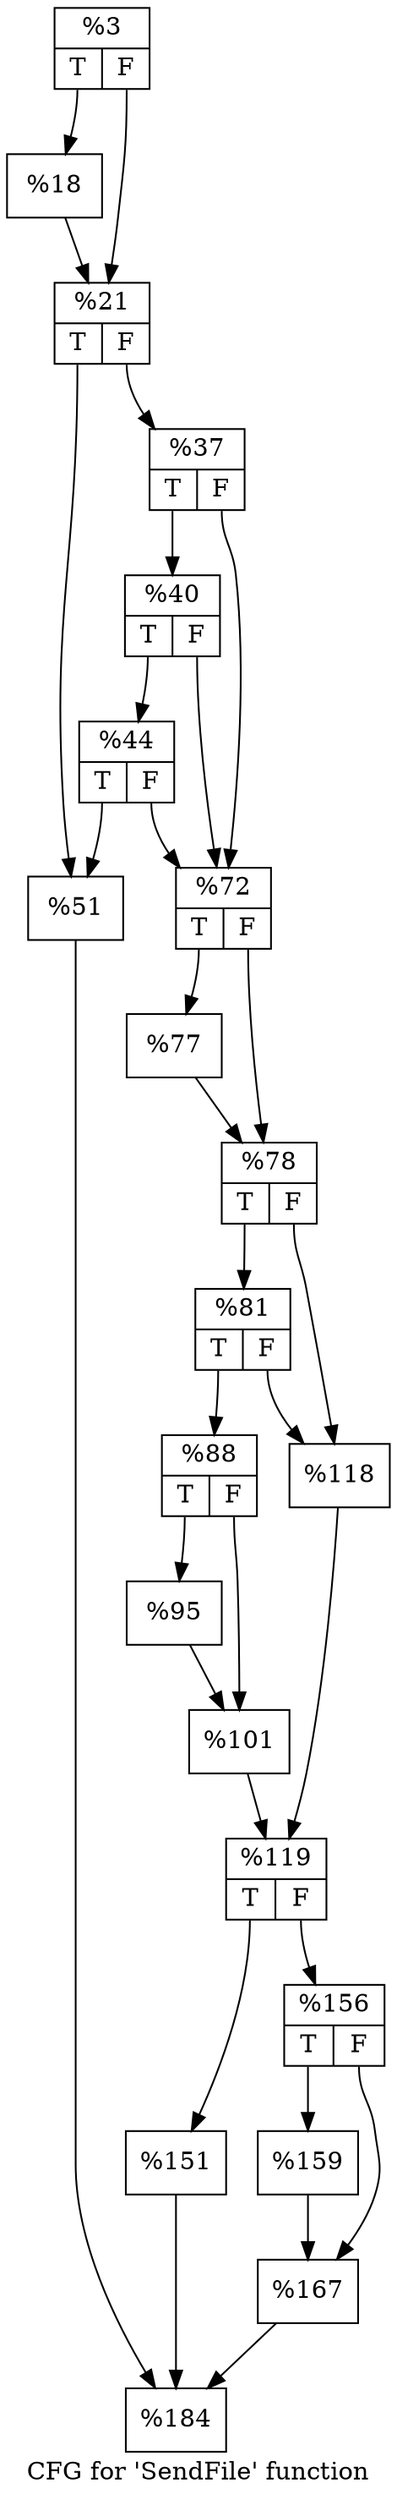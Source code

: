 digraph "CFG for 'SendFile' function" {
	label="CFG for 'SendFile' function";

	Node0x1088640 [shape=record,label="{%3|{<s0>T|<s1>F}}"];
	Node0x1088640:s0 -> Node0x10888c0;
	Node0x1088640:s1 -> Node0x108d610;
	Node0x10888c0 [shape=record,label="{%18}"];
	Node0x10888c0 -> Node0x108d610;
	Node0x108d610 [shape=record,label="{%21|{<s0>T|<s1>F}}"];
	Node0x108d610:s0 -> Node0x108e210;
	Node0x108d610:s1 -> Node0x108e260;
	Node0x108e260 [shape=record,label="{%37|{<s0>T|<s1>F}}"];
	Node0x108e260:s0 -> Node0x108e470;
	Node0x108e260:s1 -> Node0x108e4c0;
	Node0x108e470 [shape=record,label="{%40|{<s0>T|<s1>F}}"];
	Node0x108e470:s0 -> Node0x108e7c0;
	Node0x108e470:s1 -> Node0x108e4c0;
	Node0x108e7c0 [shape=record,label="{%44|{<s0>T|<s1>F}}"];
	Node0x108e7c0:s0 -> Node0x108e210;
	Node0x108e7c0:s1 -> Node0x108e4c0;
	Node0x108e210 [shape=record,label="{%51}"];
	Node0x108e210 -> Node0x108fd50;
	Node0x108e4c0 [shape=record,label="{%72|{<s0>T|<s1>F}}"];
	Node0x108e4c0:s0 -> Node0x10900a0;
	Node0x108e4c0:s1 -> Node0x10900f0;
	Node0x10900a0 [shape=record,label="{%77}"];
	Node0x10900a0 -> Node0x10900f0;
	Node0x10900f0 [shape=record,label="{%78|{<s0>T|<s1>F}}"];
	Node0x10900f0:s0 -> Node0x10903d0;
	Node0x10900f0:s1 -> Node0x1090420;
	Node0x10903d0 [shape=record,label="{%81|{<s0>T|<s1>F}}"];
	Node0x10903d0:s0 -> Node0x1090790;
	Node0x10903d0:s1 -> Node0x1090420;
	Node0x1090790 [shape=record,label="{%88|{<s0>T|<s1>F}}"];
	Node0x1090790:s0 -> Node0x1090bd0;
	Node0x1090790:s1 -> Node0x1090c20;
	Node0x1090bd0 [shape=record,label="{%95}"];
	Node0x1090bd0 -> Node0x1090c20;
	Node0x1090c20 [shape=record,label="{%101}"];
	Node0x1090c20 -> Node0x1091880;
	Node0x1090420 [shape=record,label="{%118}"];
	Node0x1090420 -> Node0x1091880;
	Node0x1091880 [shape=record,label="{%119|{<s0>T|<s1>F}}"];
	Node0x1091880:s0 -> Node0x10936e0;
	Node0x1091880:s1 -> Node0x1093730;
	Node0x10936e0 [shape=record,label="{%151}"];
	Node0x10936e0 -> Node0x108fd50;
	Node0x1093730 [shape=record,label="{%156|{<s0>T|<s1>F}}"];
	Node0x1093730:s0 -> Node0x1093d10;
	Node0x1093730:s1 -> Node0x1093d60;
	Node0x1093d10 [shape=record,label="{%159}"];
	Node0x1093d10 -> Node0x1093d60;
	Node0x1093d60 [shape=record,label="{%167}"];
	Node0x1093d60 -> Node0x108fd50;
	Node0x108fd50 [shape=record,label="{%184}"];
}
